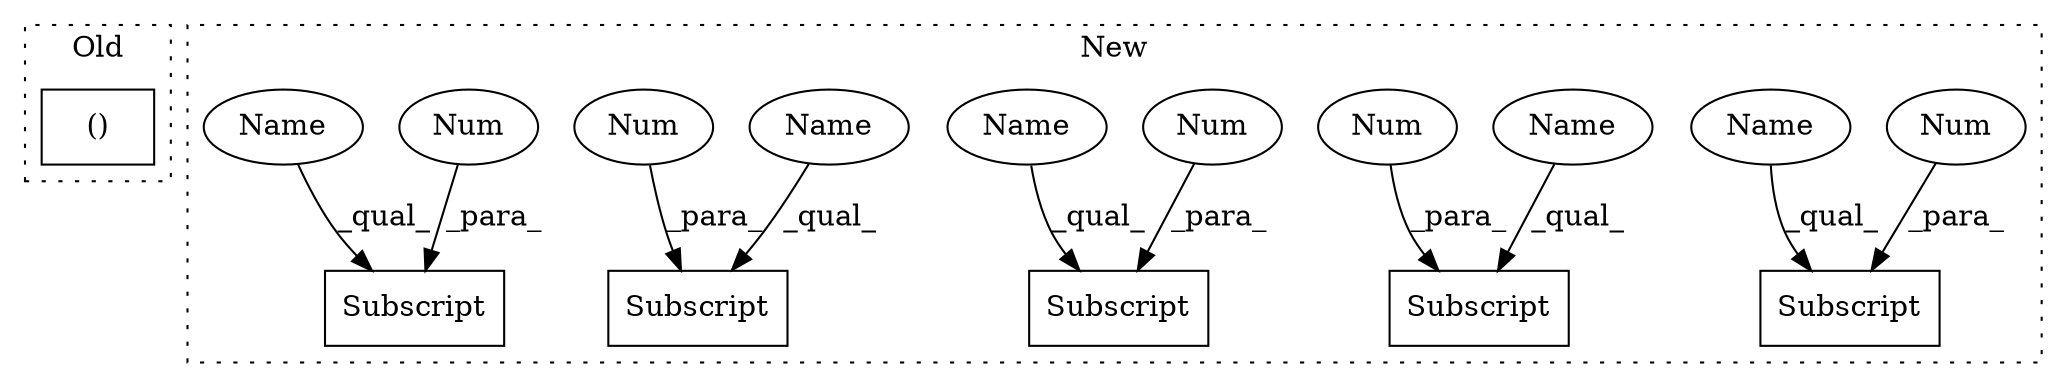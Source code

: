 digraph G {
subgraph cluster0 {
1 [label="()" a="54" s="2056" l="30" shape="box"];
label = "Old";
style="dotted";
}
subgraph cluster1 {
2 [label="Subscript" a="63" s="1583,0" l="21,0" shape="box"];
3 [label="Num" a="76" s="1602" l="1" shape="ellipse"];
4 [label="Subscript" a="63" s="1395,0" l="21,0" shape="box"];
5 [label="Num" a="76" s="1414" l="1" shape="ellipse"];
6 [label="Subscript" a="63" s="1727,0" l="21,0" shape="box"];
7 [label="Num" a="76" s="1746" l="1" shape="ellipse"];
8 [label="Subscript" a="63" s="1472,0" l="21,0" shape="box"];
9 [label="Num" a="76" s="1491" l="1" shape="ellipse"];
10 [label="Subscript" a="63" s="1704,0" l="21,0" shape="box"];
11 [label="Num" a="76" s="1723" l="1" shape="ellipse"];
12 [label="Name" a="87" s="1583" l="18" shape="ellipse"];
13 [label="Name" a="87" s="1472" l="18" shape="ellipse"];
14 [label="Name" a="87" s="1727" l="18" shape="ellipse"];
15 [label="Name" a="87" s="1704" l="18" shape="ellipse"];
16 [label="Name" a="87" s="1395" l="18" shape="ellipse"];
label = "New";
style="dotted";
}
3 -> 2 [label="_para_"];
5 -> 4 [label="_para_"];
7 -> 6 [label="_para_"];
9 -> 8 [label="_para_"];
11 -> 10 [label="_para_"];
12 -> 2 [label="_qual_"];
13 -> 8 [label="_qual_"];
14 -> 6 [label="_qual_"];
15 -> 10 [label="_qual_"];
16 -> 4 [label="_qual_"];
}